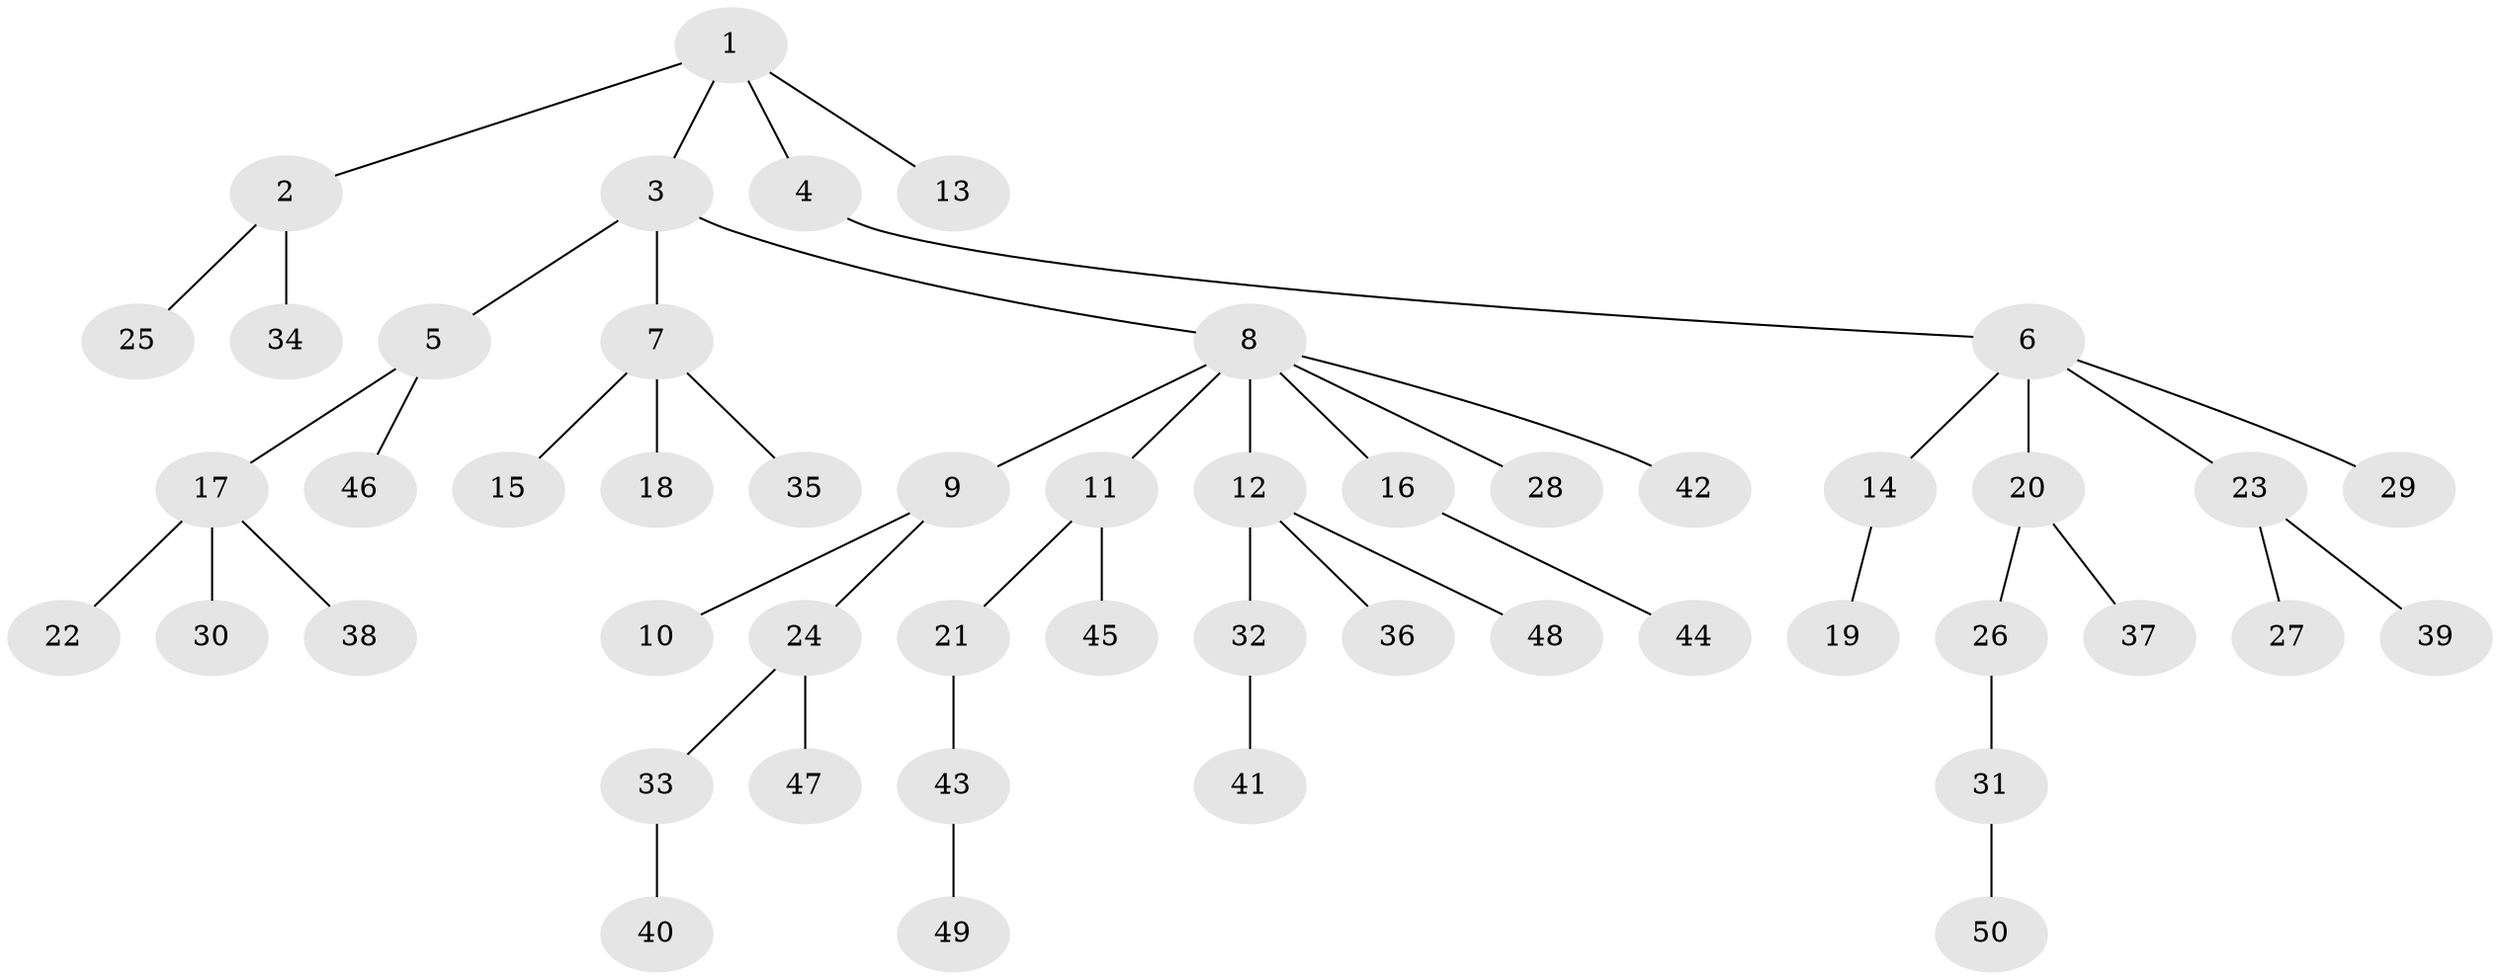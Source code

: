 // coarse degree distribution, {1: 0.96, 24: 0.04}
// Generated by graph-tools (version 1.1) at 2025/56/03/04/25 21:56:22]
// undirected, 50 vertices, 49 edges
graph export_dot {
graph [start="1"]
  node [color=gray90,style=filled];
  1;
  2;
  3;
  4;
  5;
  6;
  7;
  8;
  9;
  10;
  11;
  12;
  13;
  14;
  15;
  16;
  17;
  18;
  19;
  20;
  21;
  22;
  23;
  24;
  25;
  26;
  27;
  28;
  29;
  30;
  31;
  32;
  33;
  34;
  35;
  36;
  37;
  38;
  39;
  40;
  41;
  42;
  43;
  44;
  45;
  46;
  47;
  48;
  49;
  50;
  1 -- 2;
  1 -- 3;
  1 -- 4;
  1 -- 13;
  2 -- 25;
  2 -- 34;
  3 -- 5;
  3 -- 7;
  3 -- 8;
  4 -- 6;
  5 -- 17;
  5 -- 46;
  6 -- 14;
  6 -- 20;
  6 -- 23;
  6 -- 29;
  7 -- 15;
  7 -- 18;
  7 -- 35;
  8 -- 9;
  8 -- 11;
  8 -- 12;
  8 -- 16;
  8 -- 28;
  8 -- 42;
  9 -- 10;
  9 -- 24;
  11 -- 21;
  11 -- 45;
  12 -- 32;
  12 -- 36;
  12 -- 48;
  14 -- 19;
  16 -- 44;
  17 -- 22;
  17 -- 30;
  17 -- 38;
  20 -- 26;
  20 -- 37;
  21 -- 43;
  23 -- 27;
  23 -- 39;
  24 -- 33;
  24 -- 47;
  26 -- 31;
  31 -- 50;
  32 -- 41;
  33 -- 40;
  43 -- 49;
}
